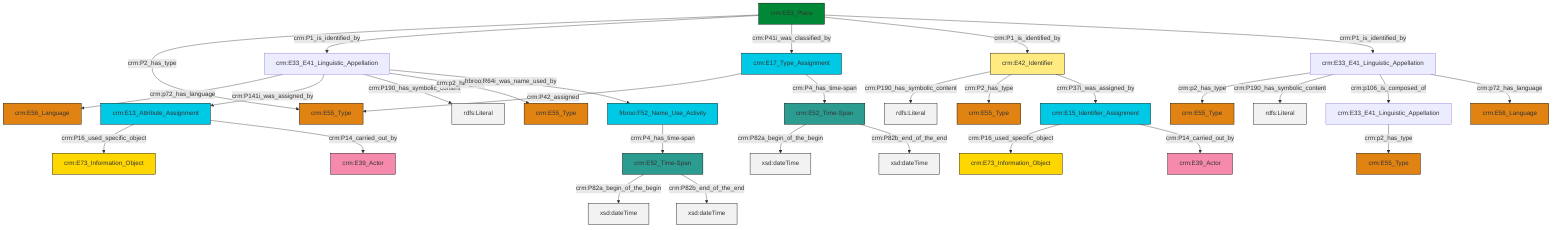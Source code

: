 graph TD
classDef Literal fill:#f2f2f2,stroke:#000000;
classDef CRM_Entity fill:#FFFFFF,stroke:#000000;
classDef Temporal_Entity fill:#00C9E6, stroke:#000000;
classDef Type fill:#E18312, stroke:#000000;
classDef Time-Span fill:#2C9C91, stroke:#000000;
classDef Appellation fill:#FFEB7F, stroke:#000000;
classDef Place fill:#008836, stroke:#000000;
classDef Persistent_Item fill:#B266B2, stroke:#000000;
classDef Conceptual_Object fill:#FFD700, stroke:#000000;
classDef Physical_Thing fill:#D2B48C, stroke:#000000;
classDef Actor fill:#f58aad, stroke:#000000;
classDef PC_Classes fill:#4ce600, stroke:#000000;
classDef Multi fill:#cccccc,stroke:#000000;

0["crm:E33_E41_Linguistic_Appellation"]:::Default -->|crm:p72_has_language| 1["crm:E56_Language"]:::Type
4["crm:E52_Time-Span"]:::Time-Span -->|crm:P82a_begin_of_the_begin| 5[xsd:dateTime]:::Literal
6["crm:E33_E41_Linguistic_Appellation"]:::Default -->|crm:p2_has_type| 7["crm:E55_Type"]:::Type
0["crm:E33_E41_Linguistic_Appellation"]:::Default -->|crm:P141i_was_assigned_by| 10["crm:E13_Attribute_Assignment"]:::Temporal_Entity
2["crm:E42_Identifier"]:::Appellation -->|crm:P190_has_symbolic_content| 13[rdfs:Literal]:::Literal
14["crm:E53_Place"]:::Place -->|crm:P2_has_type| 11["crm:E55_Type"]:::Type
8["crm:E15_Identifier_Assignment"]:::Temporal_Entity -->|crm:P16_used_specific_object| 17["crm:E73_Information_Object"]:::Conceptual_Object
18["frbroo:F52_Name_Use_Activity"]:::Temporal_Entity -->|crm:P4_has_time-span| 19["crm:E52_Time-Span"]:::Time-Span
10["crm:E13_Attribute_Assignment"]:::Temporal_Entity -->|crm:P16_used_specific_object| 20["crm:E73_Information_Object"]:::Conceptual_Object
23["crm:E17_Type_Assignment"]:::Temporal_Entity -->|crm:P42_assigned| 11["crm:E55_Type"]:::Type
2["crm:E42_Identifier"]:::Appellation -->|crm:P2_has_type| 15["crm:E55_Type"]:::Type
6["crm:E33_E41_Linguistic_Appellation"]:::Default -->|crm:P190_has_symbolic_content| 25[rdfs:Literal]:::Literal
0["crm:E33_E41_Linguistic_Appellation"]:::Default -->|crm:P190_has_symbolic_content| 27[rdfs:Literal]:::Literal
14["crm:E53_Place"]:::Place -->|crm:P1_is_identified_by| 0["crm:E33_E41_Linguistic_Appellation"]:::Default
0["crm:E33_E41_Linguistic_Appellation"]:::Default -->|crm:p2_has_type| 28["crm:E55_Type"]:::Type
8["crm:E15_Identifier_Assignment"]:::Temporal_Entity -->|crm:P14_carried_out_by| 29["crm:E39_Actor"]:::Actor
4["crm:E52_Time-Span"]:::Time-Span -->|crm:P82b_end_of_the_end| 30[xsd:dateTime]:::Literal
0["crm:E33_E41_Linguistic_Appellation"]:::Default -->|frbroo:R64i_was_name_used_by| 18["frbroo:F52_Name_Use_Activity"]:::Temporal_Entity
19["crm:E52_Time-Span"]:::Time-Span -->|crm:P82a_begin_of_the_begin| 38[xsd:dateTime]:::Literal
6["crm:E33_E41_Linguistic_Appellation"]:::Default -->|crm:p106_is_composed_of| 32["crm:E33_E41_Linguistic_Appellation"]:::Default
14["crm:E53_Place"]:::Place -->|crm:P41i_was_classified_by| 23["crm:E17_Type_Assignment"]:::Temporal_Entity
32["crm:E33_E41_Linguistic_Appellation"]:::Default -->|crm:p2_has_type| 36["crm:E55_Type"]:::Type
2["crm:E42_Identifier"]:::Appellation -->|crm:P37i_was_assigned_by| 8["crm:E15_Identifier_Assignment"]:::Temporal_Entity
6["crm:E33_E41_Linguistic_Appellation"]:::Default -->|crm:p72_has_language| 46["crm:E56_Language"]:::Type
14["crm:E53_Place"]:::Place -->|crm:P1_is_identified_by| 2["crm:E42_Identifier"]:::Appellation
14["crm:E53_Place"]:::Place -->|crm:P1_is_identified_by| 6["crm:E33_E41_Linguistic_Appellation"]:::Default
10["crm:E13_Attribute_Assignment"]:::Temporal_Entity -->|crm:P14_carried_out_by| 39["crm:E39_Actor"]:::Actor
19["crm:E52_Time-Span"]:::Time-Span -->|crm:P82b_end_of_the_end| 48[xsd:dateTime]:::Literal
23["crm:E17_Type_Assignment"]:::Temporal_Entity -->|crm:P4_has_time-span| 4["crm:E52_Time-Span"]:::Time-Span